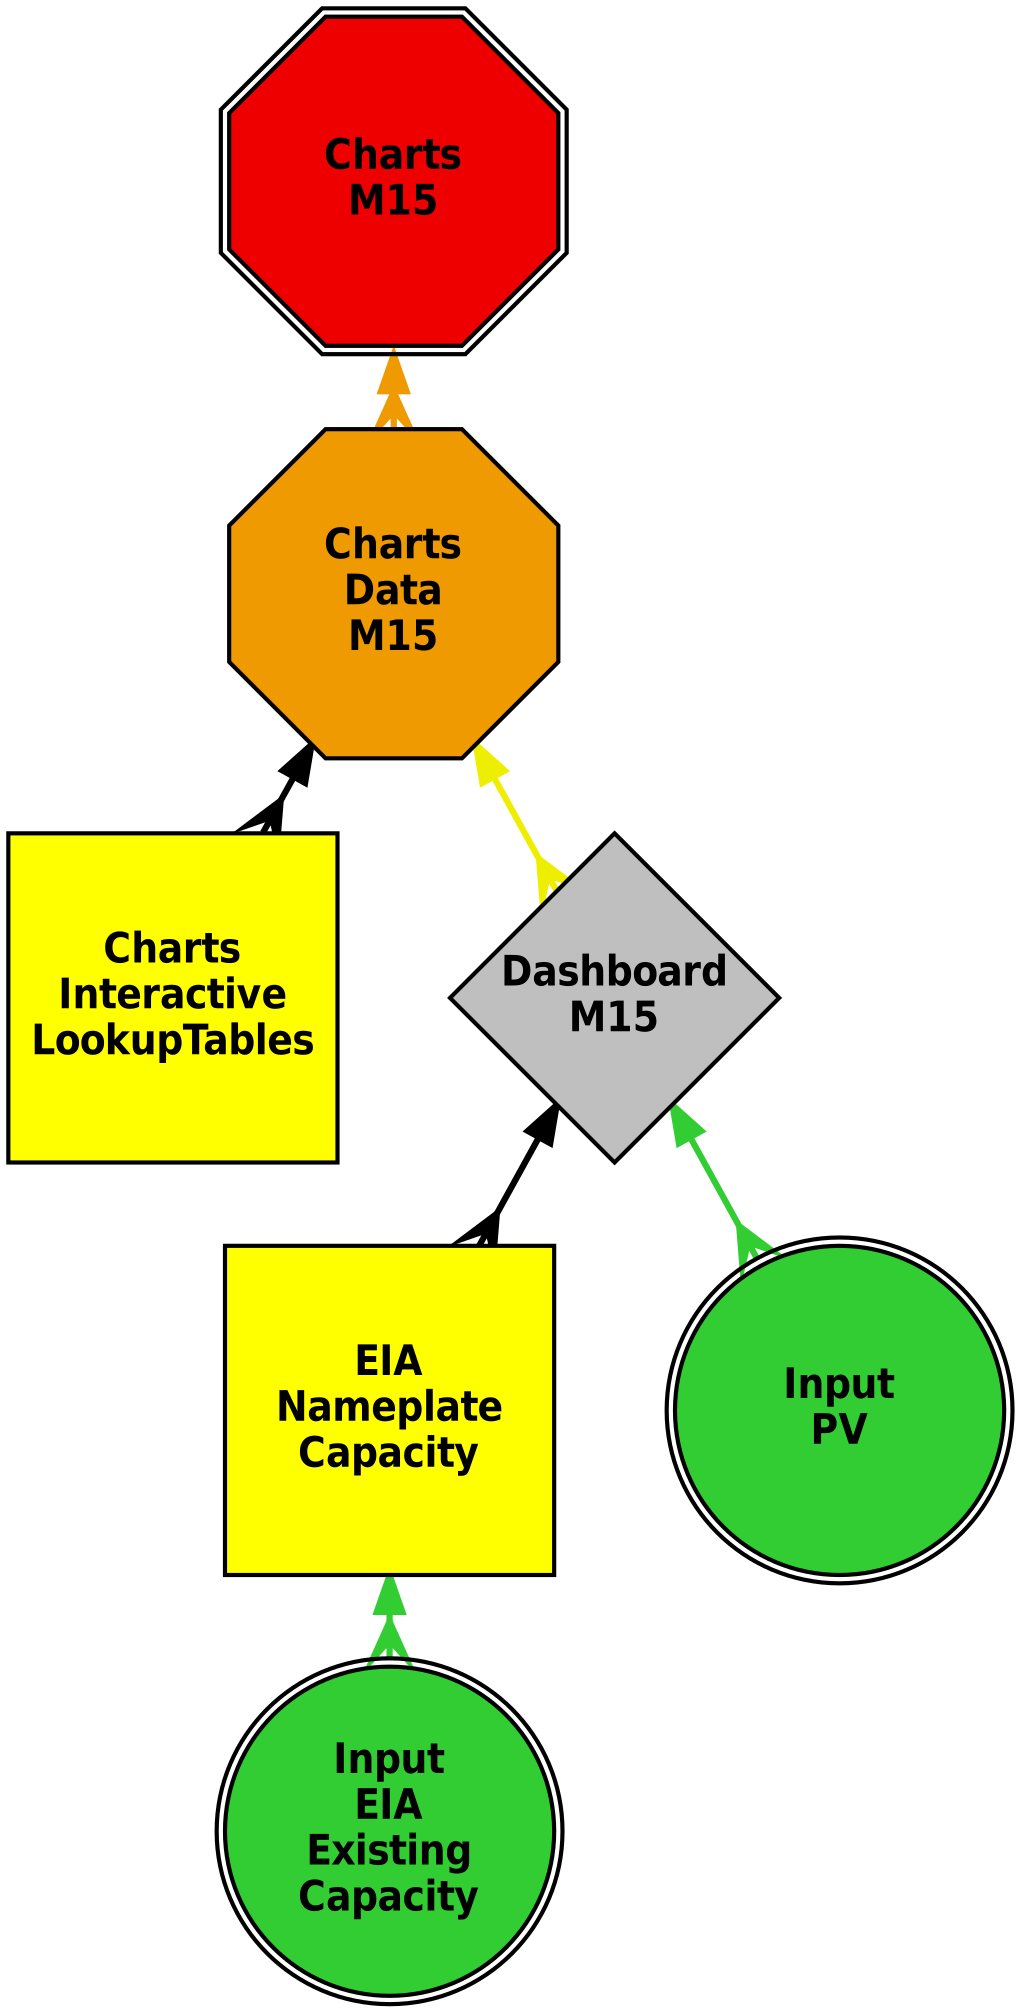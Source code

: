 digraph dependencies {
layers="one:two:three";
outputorder="edgesfirst";
nodesep=0.75;
Charts_Data_M15 [layer="two"] [style="filled"] [height="2.2"] [shape="octagon"] [fontsize="20"] [fillcolor="orange2"] [fontname="Helvetica-Narrow-Bold"] [fixedsize="true"] [label="Charts\nData\nM15"] [width="2.2"] [penwidth="2"];
Charts_Data_M15 -> Charts_Interactive_LookupTables [layer="one"] [arrowhead="crow"] [color="black"] [arrowsize="1.75"] [dir="both"] [penwidth="3"];
Charts_Data_M15 -> Dashboard_M15 [layer="one"] [arrowhead="crow"] [color="yellow2"] [arrowsize="1.75"] [dir="both"] [penwidth="3"];
Charts_Interactive_LookupTables [layer="two"] [style="filled"] [height="2.2"] [shape="box"] [fontsize="20"] [fillcolor="yellow"] [fontname="Helvetica-Narrow-Bold"] [fixedsize="true"] [label="Charts\nInteractive\nLookupTables"] [width="2.2"] [penwidth="2"];
Charts_M15 [layer="two"] [style="filled"] [height="2.2"] [shape="doubleoctagon"] [fontsize="20"] [fillcolor="red2"] [fontname="Helvetica-Narrow-Bold"] [fixedsize="true"] [label="Charts\nM15"] [width="2.2"] [penwidth="2"];
Charts_M15 -> Charts_Data_M15 [layer="one"] [arrowhead="crow"] [color="orange2"] [arrowsize="1.75"] [dir="both"] [penwidth="3"];
Dashboard_M15 [layer="two"] [style="filled"] [height="2.2"] [shape="diamond"] [fontsize="20"] [fillcolor="grey75"] [fontname="Helvetica-Narrow-Bold"] [fixedsize="true"] [label="Dashboard\nM15"] [width="2.2"] [penwidth="2"];
Dashboard_M15 -> EIA_Nameplate_Capacity [layer="one"] [arrowhead="crow"] [color="black"] [arrowsize="1.75"] [dir="both"] [penwidth="3"];
Dashboard_M15 -> Input_PV [layer="one"] [arrowhead="crow"] [color="limegreen"] [arrowsize="1.75"] [dir="both"] [penwidth="3"];
EIA_Nameplate_Capacity [layer="two"] [style="filled"] [height="2.2"] [shape="box"] [fontsize="20"] [fillcolor="yellow"] [fontname="Helvetica-Narrow-Bold"] [fixedsize="true"] [label="EIA\nNameplate\nCapacity"] [width="2.2"] [penwidth="2"];
EIA_Nameplate_Capacity -> Input_EIA_Existing_Capacity [layer="one"] [arrowhead="crow"] [color="limegreen"] [arrowsize="1.75"] [dir="both"] [penwidth="3"];
Input_PV [layer="two"] [style="filled"] [height="2.2"] [shape="doublecircle"] [fontsize="20"] [fillcolor="limegreen"] [fontname="Helvetica-Narrow-Bold"] [fixedsize="true"] [label="Input\nPV"] [width="2.2"] [penwidth="2"];
Input_EIA_Existing_Capacity [layer="two"] [style="filled"] [height="2.2"] [shape="doublecircle"] [fontsize="20"] [fillcolor="limegreen"] [fontname="Helvetica-Narrow-Bold"] [fixedsize="true"] [label="Input\nEIA\nExisting\nCapacity"] [width="2.2"] [penwidth="2"];
}